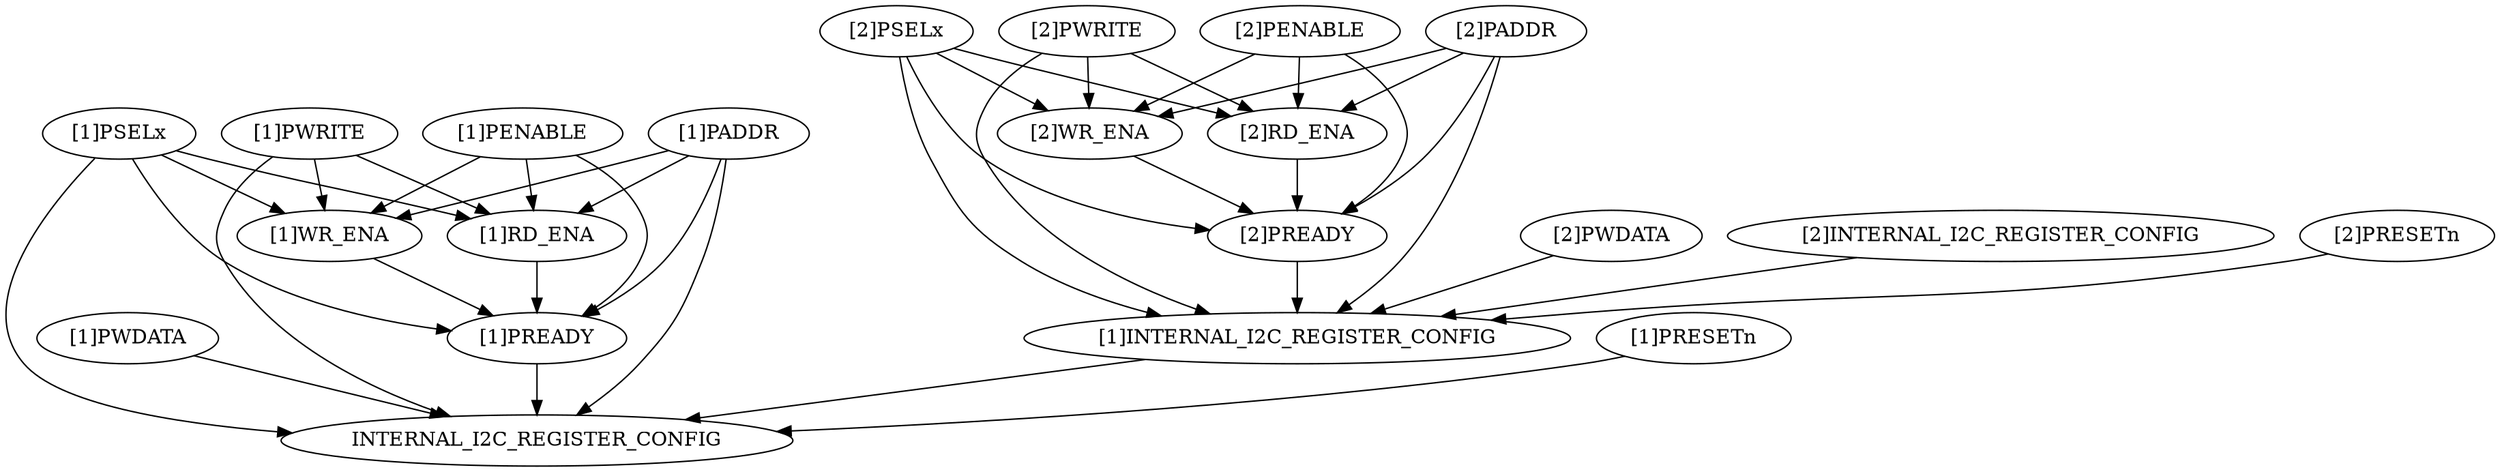 strict digraph "" {
	"[2]PRESETn"	 [complexity=5,
		importance=1.13832338925,
		rank=0.227664677849];
	"[1]INTERNAL_I2C_REGISTER_CONFIG"	 [complexity=4,
		importance=0.368502402733,
		rank=0.0921256006834];
	"[2]PRESETn" -> "[1]INTERNAL_I2C_REGISTER_CONFIG";
	"[1]PWDATA"	 [complexity=4,
		importance=0.217067382414,
		rank=0.0542668456034];
	INTERNAL_I2C_REGISTER_CONFIG	 [complexity=2,
		importance=0.184251201367,
		rank=0.0921256006834];
	"[1]PWDATA" -> INTERNAL_I2C_REGISTER_CONFIG;
	"[2]WR_ENA"	 [complexity=19,
		importance=1.23612770359,
		rank=0.0650593528207];
	"[2]PREADY"	 [complexity=12,
		importance=1.19180627969,
		rank=0.099317189974];
	"[2]WR_ENA" -> "[2]PREADY";
	"[2]PWRITE"	 [complexity=24,
		importance=1.26894388464,
		rank=0.05287266186];
	"[2]PWRITE" -> "[2]WR_ENA";
	"[2]PWRITE" -> "[1]INTERNAL_I2C_REGISTER_CONFIG";
	"[2]RD_ENA"	 [complexity=19,
		importance=1.23612770359,
		rank=0.0650593528207];
	"[2]PWRITE" -> "[2]RD_ENA";
	"[2]PSELx"	 [complexity=24,
		importance=1.26894388464,
		rank=0.05287266186];
	"[2]PSELx" -> "[2]WR_ENA";
	"[2]PSELx" -> "[1]INTERNAL_I2C_REGISTER_CONFIG";
	"[2]PSELx" -> "[2]RD_ENA";
	"[2]PSELx" -> "[2]PREADY";
	"[2]PWDATA"	 [complexity=6,
		importance=0.40131858378,
		rank=0.0668864306301];
	"[2]PWDATA" -> "[1]INTERNAL_I2C_REGISTER_CONFIG";
	"[1]PSELx"	 [complexity=22,
		importance=0.716190280539,
		rank=0.0325541036609];
	"[1]RD_ENA"	 [complexity=17,
		importance=0.683374099492,
		rank=0.0401984764407];
	"[1]PSELx" -> "[1]RD_ENA";
	"[1]PREADY"	 [complexity=10,
		importance=0.639052675588,
		rank=0.0639052675588];
	"[1]PSELx" -> "[1]PREADY";
	"[1]PSELx" -> INTERNAL_I2C_REGISTER_CONFIG;
	"[1]WR_ENA"	 [complexity=17,
		importance=0.683374099492,
		rank=0.0401984764407];
	"[1]PSELx" -> "[1]WR_ENA";
	"[1]PWRITE"	 [complexity=22,
		importance=0.716190280539,
		rank=0.0325541036609];
	"[1]PWRITE" -> "[1]RD_ENA";
	"[1]PWRITE" -> INTERNAL_I2C_REGISTER_CONFIG;
	"[1]PWRITE" -> "[1]WR_ENA";
	"[1]INTERNAL_I2C_REGISTER_CONFIG" -> INTERNAL_I2C_REGISTER_CONFIG;
	"[1]PENABLE"	 [complexity=22,
		importance=0.716190280539,
		rank=0.0325541036609];
	"[1]PENABLE" -> "[1]RD_ENA";
	"[1]PENABLE" -> "[1]PREADY";
	"[1]PENABLE" -> "[1]WR_ENA";
	"[1]RD_ENA" -> "[1]PREADY";
	"[2]RD_ENA" -> "[2]PREADY";
	"[1]PRESETn"	 [complexity=3,
		importance=0.585569785147,
		rank=0.195189928382];
	"[1]PRESETn" -> INTERNAL_I2C_REGISTER_CONFIG;
	"[1]PREADY" -> INTERNAL_I2C_REGISTER_CONFIG;
	"[2]PREADY" -> "[1]INTERNAL_I2C_REGISTER_CONFIG";
	"[1]WR_ENA" -> "[1]PREADY";
	"[2]INTERNAL_I2C_REGISTER_CONFIG"	 [complexity=6,
		importance=0.5527536041,
		rank=0.0921256006834];
	"[2]INTERNAL_I2C_REGISTER_CONFIG" -> "[1]INTERNAL_I2C_REGISTER_CONFIG";
	"[2]PENABLE"	 [complexity=24,
		importance=1.26894388464,
		rank=0.05287266186];
	"[2]PENABLE" -> "[2]WR_ENA";
	"[2]PENABLE" -> "[2]RD_ENA";
	"[2]PENABLE" -> "[2]PREADY";
	"[1]PADDR"	 [complexity=22,
		importance=0.716190280539,
		rank=0.0325541036609];
	"[1]PADDR" -> "[1]RD_ENA";
	"[1]PADDR" -> "[1]PREADY";
	"[1]PADDR" -> INTERNAL_I2C_REGISTER_CONFIG;
	"[1]PADDR" -> "[1]WR_ENA";
	"[2]PADDR"	 [complexity=24,
		importance=1.26894388464,
		rank=0.05287266186];
	"[2]PADDR" -> "[2]WR_ENA";
	"[2]PADDR" -> "[1]INTERNAL_I2C_REGISTER_CONFIG";
	"[2]PADDR" -> "[2]RD_ENA";
	"[2]PADDR" -> "[2]PREADY";
}
